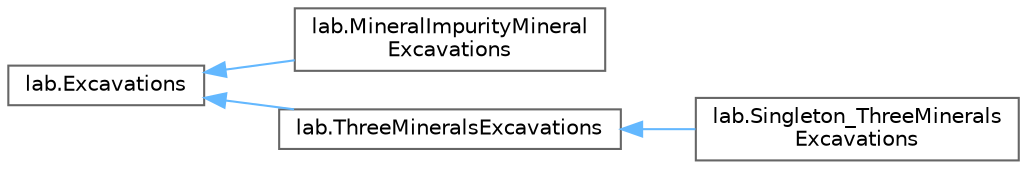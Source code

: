 digraph "Graphical Class Hierarchy"
{
 // LATEX_PDF_SIZE
  bgcolor="transparent";
  edge [fontname=Helvetica,fontsize=10,labelfontname=Helvetica,labelfontsize=10];
  node [fontname=Helvetica,fontsize=10,shape=box,height=0.2,width=0.4];
  rankdir="LR";
  Node0 [label="lab.Excavations",height=0.2,width=0.4,color="grey40", fillcolor="white", style="filled",URL="$classlab_1_1_excavations.html",tooltip="Раскопки"];
  Node0 -> Node1 [dir="back",color="steelblue1",style="solid"];
  Node1 [label="lab.MineralImpurityMineral\lExcavations",height=0.2,width=0.4,color="grey40", fillcolor="white", style="filled",URL="$classlab_1_1_mineral_impurity_mineral_excavations.html",tooltip="раскопки добывшие обычное ископаемое и ископаемое с примесями"];
  Node0 -> Node2 [dir="back",color="steelblue1",style="solid"];
  Node2 [label="lab.ThreeMineralsExcavations",height=0.2,width=0.4,color="grey40", fillcolor="white", style="filled",URL="$classlab_1_1_three_minerals_excavations.html",tooltip="раскопки добывшие 3 ископаемого"];
  Node2 -> Node3 [dir="back",color="steelblue1",style="solid"];
  Node3 [label="lab.Singleton_ThreeMinerals\lExcavations",height=0.2,width=0.4,color="grey40", fillcolor="white", style="filled",URL="$classlab_1_1_singleton___three_minerals_excavations.html",tooltip="одиночка для раскпок с тремя ископаемыми"];
}
